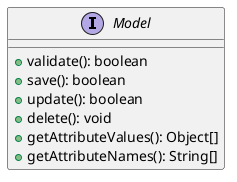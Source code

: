 @startuml

interface Model {
  + validate(): boolean
  + save(): boolean
  + update(): boolean
  + delete(): void
  + getAttributeValues(): Object[]
  + getAttributeNames(): String[]
}

@enduml